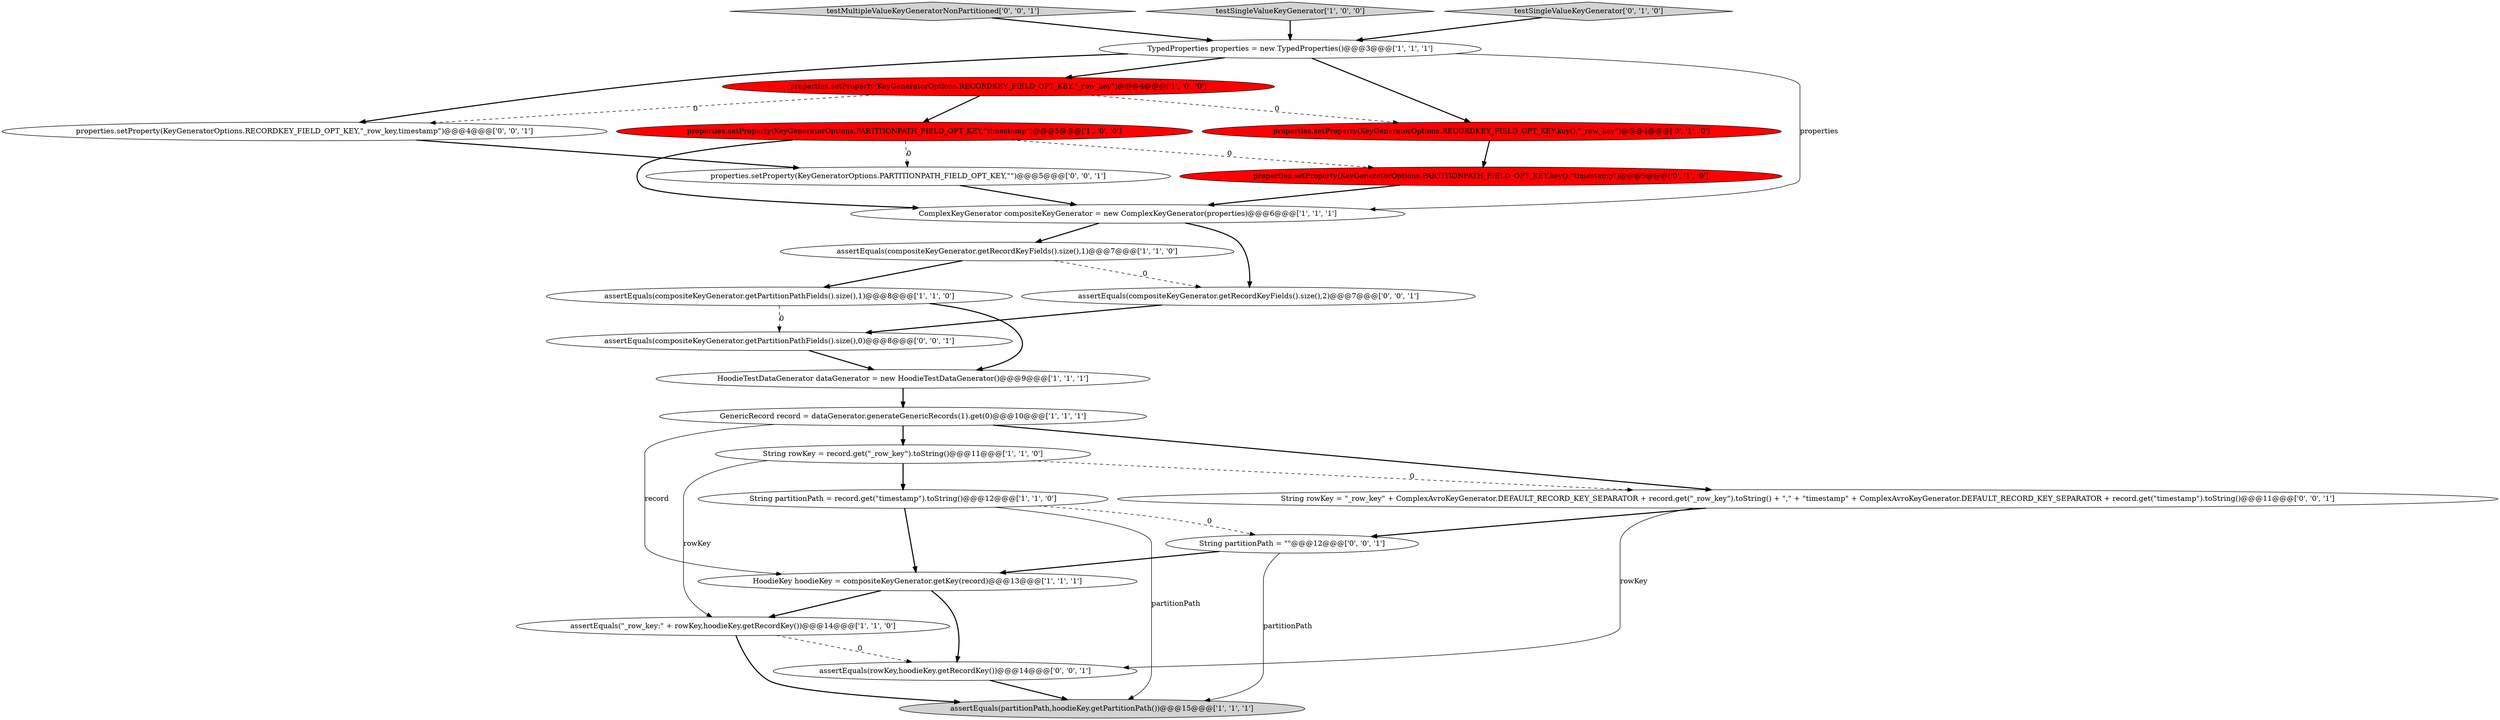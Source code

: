 digraph {
23 [style = filled, label = "String rowKey = \"_row_key\" + ComplexAvroKeyGenerator.DEFAULT_RECORD_KEY_SEPARATOR + record.get(\"_row_key\").toString() + \",\" + \"timestamp\" + ComplexAvroKeyGenerator.DEFAULT_RECORD_KEY_SEPARATOR + record.get(\"timestamp\").toString()@@@11@@@['0', '0', '1']", fillcolor = white, shape = ellipse image = "AAA0AAABBB3BBB"];
13 [style = filled, label = "HoodieKey hoodieKey = compositeKeyGenerator.getKey(record)@@@13@@@['1', '1', '1']", fillcolor = white, shape = ellipse image = "AAA0AAABBB1BBB"];
24 [style = filled, label = "String partitionPath = \"\"@@@12@@@['0', '0', '1']", fillcolor = white, shape = ellipse image = "AAA0AAABBB3BBB"];
20 [style = filled, label = "properties.setProperty(KeyGeneratorOptions.PARTITIONPATH_FIELD_OPT_KEY,\"\")@@@5@@@['0', '0', '1']", fillcolor = white, shape = ellipse image = "AAA0AAABBB3BBB"];
21 [style = filled, label = "properties.setProperty(KeyGeneratorOptions.RECORDKEY_FIELD_OPT_KEY,\"_row_key,timestamp\")@@@4@@@['0', '0', '1']", fillcolor = white, shape = ellipse image = "AAA0AAABBB3BBB"];
9 [style = filled, label = "assertEquals(compositeKeyGenerator.getRecordKeyFields().size(),1)@@@7@@@['1', '1', '0']", fillcolor = white, shape = ellipse image = "AAA0AAABBB1BBB"];
6 [style = filled, label = "assertEquals(partitionPath,hoodieKey.getPartitionPath())@@@15@@@['1', '1', '1']", fillcolor = lightgray, shape = ellipse image = "AAA0AAABBB1BBB"];
10 [style = filled, label = "String rowKey = record.get(\"_row_key\").toString()@@@11@@@['1', '1', '0']", fillcolor = white, shape = ellipse image = "AAA0AAABBB1BBB"];
16 [style = filled, label = "properties.setProperty(KeyGeneratorOptions.PARTITIONPATH_FIELD_OPT_KEY.key(),\"timestamp\")@@@5@@@['0', '1', '0']", fillcolor = red, shape = ellipse image = "AAA1AAABBB2BBB"];
17 [style = filled, label = "testMultipleValueKeyGeneratorNonPartitioned['0', '0', '1']", fillcolor = lightgray, shape = diamond image = "AAA0AAABBB3BBB"];
3 [style = filled, label = "ComplexKeyGenerator compositeKeyGenerator = new ComplexKeyGenerator(properties)@@@6@@@['1', '1', '1']", fillcolor = white, shape = ellipse image = "AAA0AAABBB1BBB"];
19 [style = filled, label = "assertEquals(rowKey,hoodieKey.getRecordKey())@@@14@@@['0', '0', '1']", fillcolor = white, shape = ellipse image = "AAA0AAABBB3BBB"];
18 [style = filled, label = "assertEquals(compositeKeyGenerator.getPartitionPathFields().size(),0)@@@8@@@['0', '0', '1']", fillcolor = white, shape = ellipse image = "AAA0AAABBB3BBB"];
0 [style = filled, label = "properties.setProperty(KeyGeneratorOptions.PARTITIONPATH_FIELD_OPT_KEY,\"timestamp\")@@@5@@@['1', '0', '0']", fillcolor = red, shape = ellipse image = "AAA1AAABBB1BBB"];
4 [style = filled, label = "GenericRecord record = dataGenerator.generateGenericRecords(1).get(0)@@@10@@@['1', '1', '1']", fillcolor = white, shape = ellipse image = "AAA0AAABBB1BBB"];
5 [style = filled, label = "String partitionPath = record.get(\"timestamp\").toString()@@@12@@@['1', '1', '0']", fillcolor = white, shape = ellipse image = "AAA0AAABBB1BBB"];
11 [style = filled, label = "testSingleValueKeyGenerator['1', '0', '0']", fillcolor = lightgray, shape = diamond image = "AAA0AAABBB1BBB"];
14 [style = filled, label = "properties.setProperty(KeyGeneratorOptions.RECORDKEY_FIELD_OPT_KEY.key(),\"_row_key\")@@@4@@@['0', '1', '0']", fillcolor = red, shape = ellipse image = "AAA1AAABBB2BBB"];
7 [style = filled, label = "assertEquals(\"_row_key:\" + rowKey,hoodieKey.getRecordKey())@@@14@@@['1', '1', '0']", fillcolor = white, shape = ellipse image = "AAA0AAABBB1BBB"];
22 [style = filled, label = "assertEquals(compositeKeyGenerator.getRecordKeyFields().size(),2)@@@7@@@['0', '0', '1']", fillcolor = white, shape = ellipse image = "AAA0AAABBB3BBB"];
1 [style = filled, label = "assertEquals(compositeKeyGenerator.getPartitionPathFields().size(),1)@@@8@@@['1', '1', '0']", fillcolor = white, shape = ellipse image = "AAA0AAABBB1BBB"];
8 [style = filled, label = "TypedProperties properties = new TypedProperties()@@@3@@@['1', '1', '1']", fillcolor = white, shape = ellipse image = "AAA0AAABBB1BBB"];
12 [style = filled, label = "HoodieTestDataGenerator dataGenerator = new HoodieTestDataGenerator()@@@9@@@['1', '1', '1']", fillcolor = white, shape = ellipse image = "AAA0AAABBB1BBB"];
2 [style = filled, label = "properties.setProperty(KeyGeneratorOptions.RECORDKEY_FIELD_OPT_KEY,\"_row_key\")@@@4@@@['1', '0', '0']", fillcolor = red, shape = ellipse image = "AAA1AAABBB1BBB"];
15 [style = filled, label = "testSingleValueKeyGenerator['0', '1', '0']", fillcolor = lightgray, shape = diamond image = "AAA0AAABBB2BBB"];
0->3 [style = bold, label=""];
4->10 [style = bold, label=""];
14->16 [style = bold, label=""];
16->3 [style = bold, label=""];
17->8 [style = bold, label=""];
5->6 [style = solid, label="partitionPath"];
0->16 [style = dashed, label="0"];
5->24 [style = dashed, label="0"];
18->12 [style = bold, label=""];
8->14 [style = bold, label=""];
9->22 [style = dashed, label="0"];
1->18 [style = dashed, label="0"];
20->3 [style = bold, label=""];
8->3 [style = solid, label="properties"];
19->6 [style = bold, label=""];
3->22 [style = bold, label=""];
0->20 [style = dashed, label="0"];
24->6 [style = solid, label="partitionPath"];
3->9 [style = bold, label=""];
23->24 [style = bold, label=""];
2->0 [style = bold, label=""];
22->18 [style = bold, label=""];
13->19 [style = bold, label=""];
21->20 [style = bold, label=""];
10->5 [style = bold, label=""];
2->14 [style = dashed, label="0"];
8->2 [style = bold, label=""];
12->4 [style = bold, label=""];
2->21 [style = dashed, label="0"];
7->19 [style = dashed, label="0"];
13->7 [style = bold, label=""];
5->13 [style = bold, label=""];
4->13 [style = solid, label="record"];
23->19 [style = solid, label="rowKey"];
7->6 [style = bold, label=""];
1->12 [style = bold, label=""];
8->21 [style = bold, label=""];
11->8 [style = bold, label=""];
9->1 [style = bold, label=""];
10->23 [style = dashed, label="0"];
15->8 [style = bold, label=""];
10->7 [style = solid, label="rowKey"];
4->23 [style = bold, label=""];
24->13 [style = bold, label=""];
}
